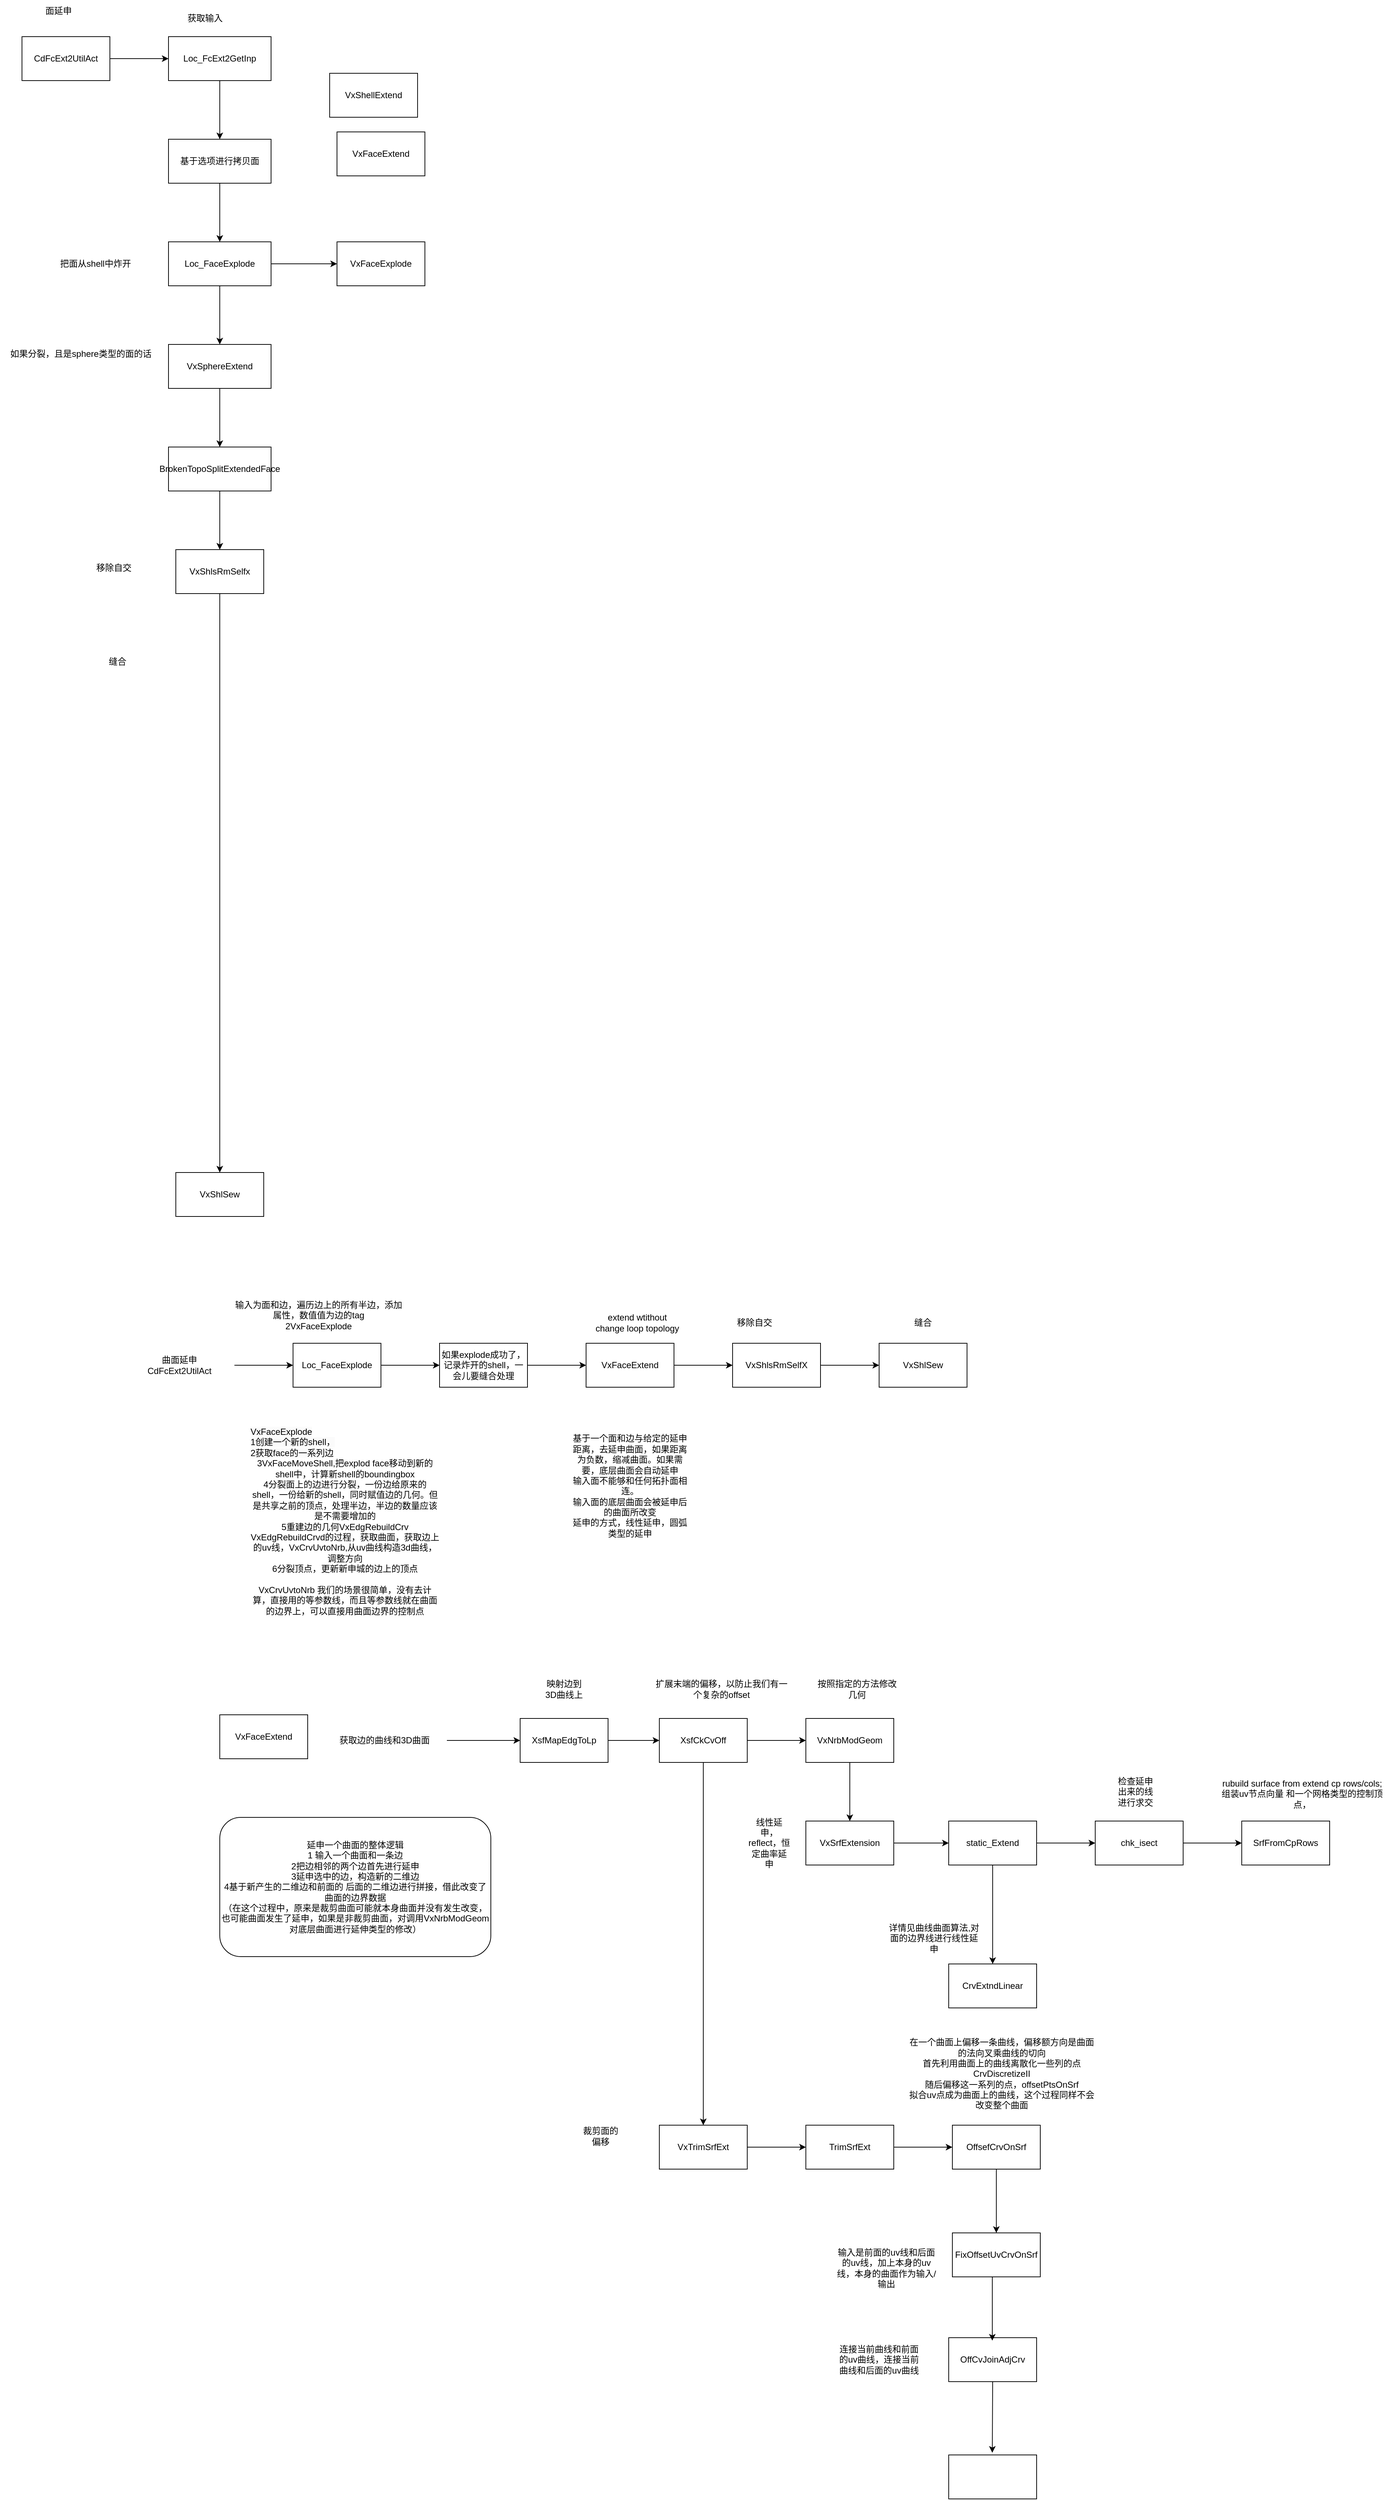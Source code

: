 <mxfile version="26.1.1">
  <diagram name="第 1 页" id="YE1NN4_8z4oJuWLOnsad">
    <mxGraphModel dx="954" dy="558" grid="1" gridSize="10" guides="1" tooltips="1" connect="1" arrows="1" fold="1" page="1" pageScale="1" pageWidth="827" pageHeight="1169" math="0" shadow="0">
      <root>
        <mxCell id="0" />
        <mxCell id="1" parent="0" />
        <mxCell id="noKRLqwYjJ5FsBkZodus-4" value="" style="edgeStyle=orthogonalEdgeStyle;rounded=0;orthogonalLoop=1;jettySize=auto;html=1;" parent="1" source="noKRLqwYjJ5FsBkZodus-1" target="noKRLqwYjJ5FsBkZodus-3" edge="1">
          <mxGeometry relative="1" as="geometry" />
        </mxCell>
        <mxCell id="noKRLqwYjJ5FsBkZodus-1" value="CdFcExt2UtilAct" style="rounded=0;whiteSpace=wrap;html=1;" parent="1" vertex="1">
          <mxGeometry x="230" y="510" width="120" height="60" as="geometry" />
        </mxCell>
        <mxCell id="noKRLqwYjJ5FsBkZodus-2" value="面延申" style="text;html=1;align=center;verticalAlign=middle;whiteSpace=wrap;rounded=0;" parent="1" vertex="1">
          <mxGeometry x="250" y="460" width="60" height="30" as="geometry" />
        </mxCell>
        <mxCell id="noKRLqwYjJ5FsBkZodus-7" value="" style="edgeStyle=orthogonalEdgeStyle;rounded=0;orthogonalLoop=1;jettySize=auto;html=1;" parent="1" source="noKRLqwYjJ5FsBkZodus-3" target="noKRLqwYjJ5FsBkZodus-6" edge="1">
          <mxGeometry relative="1" as="geometry" />
        </mxCell>
        <mxCell id="noKRLqwYjJ5FsBkZodus-3" value="Loc_FcExt2GetInp" style="rounded=0;whiteSpace=wrap;html=1;" parent="1" vertex="1">
          <mxGeometry x="430" y="510" width="140" height="60" as="geometry" />
        </mxCell>
        <mxCell id="noKRLqwYjJ5FsBkZodus-5" value="获取输入" style="text;html=1;align=center;verticalAlign=middle;whiteSpace=wrap;rounded=0;" parent="1" vertex="1">
          <mxGeometry x="450" y="470" width="60" height="30" as="geometry" />
        </mxCell>
        <mxCell id="noKRLqwYjJ5FsBkZodus-9" value="" style="edgeStyle=orthogonalEdgeStyle;rounded=0;orthogonalLoop=1;jettySize=auto;html=1;" parent="1" source="noKRLqwYjJ5FsBkZodus-6" target="noKRLqwYjJ5FsBkZodus-8" edge="1">
          <mxGeometry relative="1" as="geometry" />
        </mxCell>
        <mxCell id="noKRLqwYjJ5FsBkZodus-6" value="基于选项进行拷贝面" style="rounded=0;whiteSpace=wrap;html=1;" parent="1" vertex="1">
          <mxGeometry x="430" y="650" width="140" height="60" as="geometry" />
        </mxCell>
        <mxCell id="1p5-gOFzWiG01Fi2R5Ht-2" value="" style="edgeStyle=orthogonalEdgeStyle;rounded=0;orthogonalLoop=1;jettySize=auto;html=1;" edge="1" parent="1" source="noKRLqwYjJ5FsBkZodus-8" target="1p5-gOFzWiG01Fi2R5Ht-1">
          <mxGeometry relative="1" as="geometry" />
        </mxCell>
        <mxCell id="1p5-gOFzWiG01Fi2R5Ht-13" value="" style="edgeStyle=orthogonalEdgeStyle;rounded=0;orthogonalLoop=1;jettySize=auto;html=1;" edge="1" parent="1" source="noKRLqwYjJ5FsBkZodus-8" target="1p5-gOFzWiG01Fi2R5Ht-12">
          <mxGeometry relative="1" as="geometry" />
        </mxCell>
        <mxCell id="noKRLqwYjJ5FsBkZodus-8" value="Loc_FaceExplode" style="rounded=0;whiteSpace=wrap;html=1;" parent="1" vertex="1">
          <mxGeometry x="430" y="790" width="140" height="60" as="geometry" />
        </mxCell>
        <mxCell id="noKRLqwYjJ5FsBkZodus-10" value="把面从shell中炸开" style="text;html=1;align=center;verticalAlign=middle;resizable=0;points=[];autosize=1;strokeColor=none;fillColor=none;" parent="1" vertex="1">
          <mxGeometry x="270" y="805" width="120" height="30" as="geometry" />
        </mxCell>
        <mxCell id="noKRLqwYjJ5FsBkZodus-11" value="VxShellExtend" style="whiteSpace=wrap;html=1;" parent="1" vertex="1">
          <mxGeometry x="650" y="560" width="120" height="60" as="geometry" />
        </mxCell>
        <mxCell id="noKRLqwYjJ5FsBkZodus-12" value="VxFaceExtend" style="whiteSpace=wrap;html=1;" parent="1" vertex="1">
          <mxGeometry x="660" y="640" width="120" height="60" as="geometry" />
        </mxCell>
        <mxCell id="1p5-gOFzWiG01Fi2R5Ht-4" value="" style="edgeStyle=orthogonalEdgeStyle;rounded=0;orthogonalLoop=1;jettySize=auto;html=1;" edge="1" parent="1" source="1p5-gOFzWiG01Fi2R5Ht-1" target="1p5-gOFzWiG01Fi2R5Ht-3">
          <mxGeometry relative="1" as="geometry" />
        </mxCell>
        <mxCell id="1p5-gOFzWiG01Fi2R5Ht-1" value="VxSphereExtend" style="rounded=0;whiteSpace=wrap;html=1;" vertex="1" parent="1">
          <mxGeometry x="430" y="930" width="140" height="60" as="geometry" />
        </mxCell>
        <mxCell id="1p5-gOFzWiG01Fi2R5Ht-6" value="" style="edgeStyle=orthogonalEdgeStyle;rounded=0;orthogonalLoop=1;jettySize=auto;html=1;" edge="1" parent="1" source="1p5-gOFzWiG01Fi2R5Ht-3" target="1p5-gOFzWiG01Fi2R5Ht-5">
          <mxGeometry relative="1" as="geometry" />
        </mxCell>
        <mxCell id="1p5-gOFzWiG01Fi2R5Ht-3" value="BrokenTopoSplitExtendedFace" style="rounded=0;whiteSpace=wrap;html=1;" vertex="1" parent="1">
          <mxGeometry x="430" y="1070" width="140" height="60" as="geometry" />
        </mxCell>
        <mxCell id="1p5-gOFzWiG01Fi2R5Ht-9" value="" style="edgeStyle=orthogonalEdgeStyle;rounded=0;orthogonalLoop=1;jettySize=auto;html=1;" edge="1" parent="1" source="1p5-gOFzWiG01Fi2R5Ht-5" target="1p5-gOFzWiG01Fi2R5Ht-8">
          <mxGeometry relative="1" as="geometry" />
        </mxCell>
        <mxCell id="1p5-gOFzWiG01Fi2R5Ht-5" value="VxShlsRmSelfx" style="rounded=0;whiteSpace=wrap;html=1;" vertex="1" parent="1">
          <mxGeometry x="440" y="1210" width="120" height="60" as="geometry" />
        </mxCell>
        <mxCell id="1p5-gOFzWiG01Fi2R5Ht-7" value="移除自交" style="text;html=1;align=center;verticalAlign=middle;resizable=0;points=[];autosize=1;strokeColor=none;fillColor=none;" vertex="1" parent="1">
          <mxGeometry x="320" y="1220" width="70" height="30" as="geometry" />
        </mxCell>
        <mxCell id="1p5-gOFzWiG01Fi2R5Ht-8" value="VxShlSew" style="rounded=0;whiteSpace=wrap;html=1;" vertex="1" parent="1">
          <mxGeometry x="440" y="2060" width="120" height="60" as="geometry" />
        </mxCell>
        <mxCell id="1p5-gOFzWiG01Fi2R5Ht-10" value="缝合" style="text;html=1;align=center;verticalAlign=middle;resizable=0;points=[];autosize=1;strokeColor=none;fillColor=none;" vertex="1" parent="1">
          <mxGeometry x="335" y="1348" width="50" height="30" as="geometry" />
        </mxCell>
        <mxCell id="1p5-gOFzWiG01Fi2R5Ht-11" value="如果分裂，且是sphere类型的面的话" style="text;html=1;align=center;verticalAlign=middle;resizable=0;points=[];autosize=1;strokeColor=none;fillColor=none;" vertex="1" parent="1">
          <mxGeometry x="200" y="928" width="220" height="30" as="geometry" />
        </mxCell>
        <mxCell id="1p5-gOFzWiG01Fi2R5Ht-12" value="VxFaceExplode" style="whiteSpace=wrap;html=1;rounded=0;" vertex="1" parent="1">
          <mxGeometry x="660" y="790" width="120" height="60" as="geometry" />
        </mxCell>
        <mxCell id="1p5-gOFzWiG01Fi2R5Ht-14" value="" style="edgeStyle=orthogonalEdgeStyle;rounded=0;orthogonalLoop=1;jettySize=auto;html=1;" edge="1" parent="1" source="1p5-gOFzWiG01Fi2R5Ht-15" target="1p5-gOFzWiG01Fi2R5Ht-18">
          <mxGeometry relative="1" as="geometry" />
        </mxCell>
        <mxCell id="1p5-gOFzWiG01Fi2R5Ht-15" value="曲面延申&lt;div&gt;CdFcExt2UtilAct&lt;/div&gt;" style="text;html=1;align=center;verticalAlign=middle;whiteSpace=wrap;rounded=0;" vertex="1" parent="1">
          <mxGeometry x="370" y="2308" width="150" height="30" as="geometry" />
        </mxCell>
        <mxCell id="1p5-gOFzWiG01Fi2R5Ht-17" value="" style="edgeStyle=orthogonalEdgeStyle;rounded=0;orthogonalLoop=1;jettySize=auto;html=1;" edge="1" parent="1" source="1p5-gOFzWiG01Fi2R5Ht-18" target="1p5-gOFzWiG01Fi2R5Ht-22">
          <mxGeometry relative="1" as="geometry" />
        </mxCell>
        <mxCell id="1p5-gOFzWiG01Fi2R5Ht-18" value="Loc_FaceExplode" style="whiteSpace=wrap;html=1;" vertex="1" parent="1">
          <mxGeometry x="600" y="2293" width="120" height="60" as="geometry" />
        </mxCell>
        <mxCell id="1p5-gOFzWiG01Fi2R5Ht-19" value="输入为面和边，遍历边上的所有半边，添加属性，数值值为边的tag&lt;div&gt;2VxFaceExplode&lt;/div&gt;" style="text;html=1;align=center;verticalAlign=middle;whiteSpace=wrap;rounded=0;" vertex="1" parent="1">
          <mxGeometry x="520" y="2240" width="230" height="30" as="geometry" />
        </mxCell>
        <mxCell id="1p5-gOFzWiG01Fi2R5Ht-20" value="&lt;span style=&quot;color: rgb(0, 0, 0); font-family: Helvetica; font-size: 12px; font-style: normal; font-variant-ligatures: normal; font-variant-caps: normal; font-weight: 400; letter-spacing: normal; orphans: 2; text-align: center; text-indent: 0px; text-transform: none; widows: 2; word-spacing: 0px; -webkit-text-stroke-width: 0px; white-space: normal; background-color: rgb(251, 251, 251); text-decoration-thickness: initial; text-decoration-style: initial; text-decoration-color: initial; float: none; display: inline !important;&quot;&gt;VxFaceExplode&lt;/span&gt;&lt;div&gt;&lt;span style=&quot;color: rgb(0, 0, 0); font-family: Helvetica; font-size: 12px; font-style: normal; font-variant-ligatures: normal; font-variant-caps: normal; font-weight: 400; letter-spacing: normal; orphans: 2; text-align: center; text-indent: 0px; text-transform: none; widows: 2; word-spacing: 0px; -webkit-text-stroke-width: 0px; white-space: normal; background-color: rgb(251, 251, 251); text-decoration-thickness: initial; text-decoration-style: initial; text-decoration-color: initial; float: none; display: inline !important;&quot;&gt;1创建一个新的shell，&lt;/span&gt;&lt;/div&gt;&lt;div&gt;&lt;span style=&quot;color: rgb(0, 0, 0); font-family: Helvetica; font-size: 12px; font-style: normal; font-variant-ligatures: normal; font-variant-caps: normal; font-weight: 400; letter-spacing: normal; orphans: 2; text-align: center; text-indent: 0px; text-transform: none; widows: 2; word-spacing: 0px; -webkit-text-stroke-width: 0px; white-space: normal; background-color: rgb(251, 251, 251); text-decoration-thickness: initial; text-decoration-style: initial; text-decoration-color: initial; float: none; display: inline !important;&quot;&gt;2获取face的一系列边&lt;/span&gt;&lt;/div&gt;&lt;div style=&quot;text-align: center;&quot;&gt;3VxFaceMoveShell,把explod face移动到新的shell中，计算新shell的boundingbox&lt;/div&gt;&lt;div style=&quot;text-align: center;&quot;&gt;4分裂面上的边进行分裂，一份边给原来的shell，一份给新的shell，同时赋值边的几何。但是共享之前的顶点，处理半边，半边的数量应该是不需要增加的&lt;/div&gt;&lt;div style=&quot;text-align: center;&quot;&gt;5重建边的几何VxEdgRebuildCrv&lt;/div&gt;&lt;div style=&quot;text-align: center;&quot;&gt;VxEdgRebuildCrvd的过程，获取曲面，获取边上的uv线，VxCrvUvtoNrb,从uv曲线构造3d曲线，调整方向&lt;/div&gt;&lt;div style=&quot;text-align: center;&quot;&gt;6分裂顶点，更新新申城的边上的顶点&lt;/div&gt;&lt;div style=&quot;text-align: center;&quot;&gt;&lt;br&gt;&lt;/div&gt;&lt;div style=&quot;text-align: center;&quot;&gt;VxCrvUvtoNrb 我们的场景很简单，没有去计算，直接用的等参数线，而且等参数线就在曲面的边界上，可以直接用曲面边界的控制点&lt;/div&gt;" style="text;whiteSpace=wrap;html=1;fillColor=default;" vertex="1" parent="1">
          <mxGeometry x="540" y="2400" width="260" height="260" as="geometry" />
        </mxCell>
        <mxCell id="1p5-gOFzWiG01Fi2R5Ht-21" value="" style="edgeStyle=orthogonalEdgeStyle;rounded=0;orthogonalLoop=1;jettySize=auto;html=1;" edge="1" parent="1" source="1p5-gOFzWiG01Fi2R5Ht-22" target="1p5-gOFzWiG01Fi2R5Ht-24">
          <mxGeometry relative="1" as="geometry" />
        </mxCell>
        <mxCell id="1p5-gOFzWiG01Fi2R5Ht-22" value="如果explode成功了，记录炸开的shell，一会儿要缝合处理" style="whiteSpace=wrap;html=1;" vertex="1" parent="1">
          <mxGeometry x="800" y="2293" width="120" height="60" as="geometry" />
        </mxCell>
        <mxCell id="1p5-gOFzWiG01Fi2R5Ht-23" value="" style="edgeStyle=orthogonalEdgeStyle;rounded=0;orthogonalLoop=1;jettySize=auto;html=1;" edge="1" parent="1" source="1p5-gOFzWiG01Fi2R5Ht-24" target="1p5-gOFzWiG01Fi2R5Ht-28">
          <mxGeometry relative="1" as="geometry" />
        </mxCell>
        <mxCell id="1p5-gOFzWiG01Fi2R5Ht-24" value="VxFaceExtend" style="whiteSpace=wrap;html=1;" vertex="1" parent="1">
          <mxGeometry x="1000" y="2293" width="120" height="60" as="geometry" />
        </mxCell>
        <mxCell id="1p5-gOFzWiG01Fi2R5Ht-25" value="extend wtithout change loop topology" style="text;html=1;align=center;verticalAlign=middle;whiteSpace=wrap;rounded=0;" vertex="1" parent="1">
          <mxGeometry x="1010" y="2250" width="120" height="30" as="geometry" />
        </mxCell>
        <mxCell id="1p5-gOFzWiG01Fi2R5Ht-26" value="基于一个面和边与给定的延申距离，去延申曲面，如果距离为负数，缩减曲面。如果需要，底层曲面会自动延申&lt;div&gt;输入面不能够和任何拓扑面相连。&lt;/div&gt;&lt;div&gt;输入面的底层曲面会被延申后的曲面所改变&lt;/div&gt;&lt;div&gt;延申的方式，线性延申，圆弧类型的延申&lt;/div&gt;&lt;div&gt;&lt;br&gt;&lt;/div&gt;" style="text;html=1;align=center;verticalAlign=middle;whiteSpace=wrap;rounded=0;fillColor=default;" vertex="1" parent="1">
          <mxGeometry x="980" y="2420" width="160" height="150" as="geometry" />
        </mxCell>
        <mxCell id="1p5-gOFzWiG01Fi2R5Ht-27" value="" style="edgeStyle=orthogonalEdgeStyle;rounded=0;orthogonalLoop=1;jettySize=auto;html=1;" edge="1" parent="1" source="1p5-gOFzWiG01Fi2R5Ht-28" target="1p5-gOFzWiG01Fi2R5Ht-30">
          <mxGeometry relative="1" as="geometry" />
        </mxCell>
        <mxCell id="1p5-gOFzWiG01Fi2R5Ht-28" value="VxShlsRmSelfX" style="whiteSpace=wrap;html=1;" vertex="1" parent="1">
          <mxGeometry x="1200" y="2293" width="120" height="60" as="geometry" />
        </mxCell>
        <mxCell id="1p5-gOFzWiG01Fi2R5Ht-29" value="移除自交" style="text;html=1;align=center;verticalAlign=middle;whiteSpace=wrap;rounded=0;" vertex="1" parent="1">
          <mxGeometry x="1200" y="2250" width="60" height="30" as="geometry" />
        </mxCell>
        <mxCell id="1p5-gOFzWiG01Fi2R5Ht-30" value="VxShlSew" style="whiteSpace=wrap;html=1;" vertex="1" parent="1">
          <mxGeometry x="1400" y="2293" width="120" height="60" as="geometry" />
        </mxCell>
        <mxCell id="1p5-gOFzWiG01Fi2R5Ht-31" value="缝合" style="text;html=1;align=center;verticalAlign=middle;whiteSpace=wrap;rounded=0;" vertex="1" parent="1">
          <mxGeometry x="1430" y="2250" width="60" height="30" as="geometry" />
        </mxCell>
        <mxCell id="1p5-gOFzWiG01Fi2R5Ht-32" value="VxFaceExtend" style="whiteSpace=wrap;html=1;" vertex="1" parent="1">
          <mxGeometry x="500" y="2800" width="120" height="60" as="geometry" />
        </mxCell>
        <mxCell id="1p5-gOFzWiG01Fi2R5Ht-33" value="" style="edgeStyle=orthogonalEdgeStyle;rounded=0;orthogonalLoop=1;jettySize=auto;html=1;" edge="1" parent="1" source="1p5-gOFzWiG01Fi2R5Ht-34" target="1p5-gOFzWiG01Fi2R5Ht-36">
          <mxGeometry relative="1" as="geometry" />
        </mxCell>
        <mxCell id="1p5-gOFzWiG01Fi2R5Ht-34" value="获取边的曲线和3D曲面" style="text;html=1;align=center;verticalAlign=middle;whiteSpace=wrap;rounded=0;" vertex="1" parent="1">
          <mxGeometry x="640" y="2820" width="170" height="30" as="geometry" />
        </mxCell>
        <mxCell id="1p5-gOFzWiG01Fi2R5Ht-35" value="" style="edgeStyle=orthogonalEdgeStyle;rounded=0;orthogonalLoop=1;jettySize=auto;html=1;" edge="1" parent="1" source="1p5-gOFzWiG01Fi2R5Ht-36" target="1p5-gOFzWiG01Fi2R5Ht-40">
          <mxGeometry relative="1" as="geometry" />
        </mxCell>
        <mxCell id="1p5-gOFzWiG01Fi2R5Ht-36" value="XsfMapEdgToLp" style="rounded=0;whiteSpace=wrap;html=1;" vertex="1" parent="1">
          <mxGeometry x="910" y="2805" width="120" height="60" as="geometry" />
        </mxCell>
        <mxCell id="1p5-gOFzWiG01Fi2R5Ht-37" value="映射边到3D曲线上" style="text;html=1;align=center;verticalAlign=middle;whiteSpace=wrap;rounded=0;" vertex="1" parent="1">
          <mxGeometry x="940" y="2750" width="60" height="30" as="geometry" />
        </mxCell>
        <mxCell id="1p5-gOFzWiG01Fi2R5Ht-38" value="" style="edgeStyle=orthogonalEdgeStyle;rounded=0;orthogonalLoop=1;jettySize=auto;html=1;" edge="1" parent="1" source="1p5-gOFzWiG01Fi2R5Ht-40" target="1p5-gOFzWiG01Fi2R5Ht-43">
          <mxGeometry relative="1" as="geometry" />
        </mxCell>
        <mxCell id="1p5-gOFzWiG01Fi2R5Ht-39" value="" style="edgeStyle=orthogonalEdgeStyle;rounded=0;orthogonalLoop=1;jettySize=auto;html=1;" edge="1" parent="1" source="1p5-gOFzWiG01Fi2R5Ht-40" target="1p5-gOFzWiG01Fi2R5Ht-59">
          <mxGeometry relative="1" as="geometry" />
        </mxCell>
        <mxCell id="1p5-gOFzWiG01Fi2R5Ht-40" value="XsfCkCvOff" style="rounded=0;whiteSpace=wrap;html=1;" vertex="1" parent="1">
          <mxGeometry x="1100" y="2805" width="120" height="60" as="geometry" />
        </mxCell>
        <mxCell id="1p5-gOFzWiG01Fi2R5Ht-41" value="扩展末端的偏移，以防止我们有一个复杂的offset" style="text;html=1;align=center;verticalAlign=middle;whiteSpace=wrap;rounded=0;" vertex="1" parent="1">
          <mxGeometry x="1090" y="2750" width="190" height="30" as="geometry" />
        </mxCell>
        <mxCell id="1p5-gOFzWiG01Fi2R5Ht-42" value="" style="edgeStyle=orthogonalEdgeStyle;rounded=0;orthogonalLoop=1;jettySize=auto;html=1;" edge="1" parent="1" source="1p5-gOFzWiG01Fi2R5Ht-43" target="1p5-gOFzWiG01Fi2R5Ht-46">
          <mxGeometry relative="1" as="geometry" />
        </mxCell>
        <mxCell id="1p5-gOFzWiG01Fi2R5Ht-43" value="VxNrbModGeom" style="whiteSpace=wrap;html=1;rounded=0;" vertex="1" parent="1">
          <mxGeometry x="1300" y="2805" width="120" height="60" as="geometry" />
        </mxCell>
        <mxCell id="1p5-gOFzWiG01Fi2R5Ht-44" value="按照指定的方法修改几何" style="text;html=1;align=center;verticalAlign=middle;whiteSpace=wrap;rounded=0;" vertex="1" parent="1">
          <mxGeometry x="1310" y="2750" width="120" height="30" as="geometry" />
        </mxCell>
        <mxCell id="1p5-gOFzWiG01Fi2R5Ht-45" value="" style="edgeStyle=orthogonalEdgeStyle;rounded=0;orthogonalLoop=1;jettySize=auto;html=1;" edge="1" parent="1" source="1p5-gOFzWiG01Fi2R5Ht-46" target="1p5-gOFzWiG01Fi2R5Ht-50">
          <mxGeometry relative="1" as="geometry" />
        </mxCell>
        <mxCell id="1p5-gOFzWiG01Fi2R5Ht-46" value="VxSrfExtension" style="rounded=0;whiteSpace=wrap;html=1;" vertex="1" parent="1">
          <mxGeometry x="1300" y="2945" width="120" height="60" as="geometry" />
        </mxCell>
        <mxCell id="1p5-gOFzWiG01Fi2R5Ht-47" value="线性延申，reflect，恒定曲率延申" style="text;html=1;align=center;verticalAlign=middle;whiteSpace=wrap;rounded=0;" vertex="1" parent="1">
          <mxGeometry x="1220" y="2960" width="60" height="30" as="geometry" />
        </mxCell>
        <mxCell id="1p5-gOFzWiG01Fi2R5Ht-48" value="" style="edgeStyle=orthogonalEdgeStyle;rounded=0;orthogonalLoop=1;jettySize=auto;html=1;" edge="1" parent="1" source="1p5-gOFzWiG01Fi2R5Ht-50" target="1p5-gOFzWiG01Fi2R5Ht-51">
          <mxGeometry relative="1" as="geometry" />
        </mxCell>
        <mxCell id="1p5-gOFzWiG01Fi2R5Ht-49" value="" style="edgeStyle=orthogonalEdgeStyle;rounded=0;orthogonalLoop=1;jettySize=auto;html=1;" edge="1" parent="1" source="1p5-gOFzWiG01Fi2R5Ht-50" target="1p5-gOFzWiG01Fi2R5Ht-54">
          <mxGeometry relative="1" as="geometry" />
        </mxCell>
        <mxCell id="1p5-gOFzWiG01Fi2R5Ht-50" value="static_Extend" style="rounded=0;whiteSpace=wrap;html=1;" vertex="1" parent="1">
          <mxGeometry x="1495" y="2945" width="120" height="60" as="geometry" />
        </mxCell>
        <mxCell id="1p5-gOFzWiG01Fi2R5Ht-51" value="CrvExtndLinear" style="whiteSpace=wrap;html=1;rounded=0;" vertex="1" parent="1">
          <mxGeometry x="1495" y="3140" width="120" height="60" as="geometry" />
        </mxCell>
        <mxCell id="1p5-gOFzWiG01Fi2R5Ht-52" value="详情见曲线曲面算法,对面的边界线进行线性延申" style="text;html=1;align=center;verticalAlign=middle;whiteSpace=wrap;rounded=0;" vertex="1" parent="1">
          <mxGeometry x="1410" y="3090" width="130" height="30" as="geometry" />
        </mxCell>
        <mxCell id="1p5-gOFzWiG01Fi2R5Ht-53" value="" style="edgeStyle=orthogonalEdgeStyle;rounded=0;orthogonalLoop=1;jettySize=auto;html=1;" edge="1" parent="1" source="1p5-gOFzWiG01Fi2R5Ht-54" target="1p5-gOFzWiG01Fi2R5Ht-56">
          <mxGeometry relative="1" as="geometry" />
        </mxCell>
        <mxCell id="1p5-gOFzWiG01Fi2R5Ht-54" value="chk_isect" style="whiteSpace=wrap;html=1;rounded=0;" vertex="1" parent="1">
          <mxGeometry x="1695" y="2945" width="120" height="60" as="geometry" />
        </mxCell>
        <mxCell id="1p5-gOFzWiG01Fi2R5Ht-55" value="检查延申出来的线进行求交" style="text;html=1;align=center;verticalAlign=middle;whiteSpace=wrap;rounded=0;" vertex="1" parent="1">
          <mxGeometry x="1720" y="2890" width="60" height="30" as="geometry" />
        </mxCell>
        <mxCell id="1p5-gOFzWiG01Fi2R5Ht-56" value="SrfFromCpRows" style="whiteSpace=wrap;html=1;rounded=0;" vertex="1" parent="1">
          <mxGeometry x="1895" y="2945" width="120" height="60" as="geometry" />
        </mxCell>
        <mxCell id="1p5-gOFzWiG01Fi2R5Ht-57" value="rubuild surface from extend cp rows/cols;&lt;div&gt;组装uv节点向量 和一个网格类型的控制顶点，&lt;/div&gt;" style="text;html=1;align=center;verticalAlign=middle;whiteSpace=wrap;rounded=0;" vertex="1" parent="1">
          <mxGeometry x="1860" y="2893" width="235" height="30" as="geometry" />
        </mxCell>
        <mxCell id="1p5-gOFzWiG01Fi2R5Ht-58" value="" style="edgeStyle=orthogonalEdgeStyle;rounded=0;orthogonalLoop=1;jettySize=auto;html=1;" edge="1" parent="1" source="1p5-gOFzWiG01Fi2R5Ht-59" target="1p5-gOFzWiG01Fi2R5Ht-62">
          <mxGeometry relative="1" as="geometry" />
        </mxCell>
        <mxCell id="1p5-gOFzWiG01Fi2R5Ht-59" value="VxTrimSrfExt" style="rounded=0;whiteSpace=wrap;html=1;" vertex="1" parent="1">
          <mxGeometry x="1100" y="3360" width="120" height="60" as="geometry" />
        </mxCell>
        <mxCell id="1p5-gOFzWiG01Fi2R5Ht-60" value="裁剪面的偏移" style="text;html=1;align=center;verticalAlign=middle;whiteSpace=wrap;rounded=0;" vertex="1" parent="1">
          <mxGeometry x="990" y="3360" width="60" height="30" as="geometry" />
        </mxCell>
        <mxCell id="1p5-gOFzWiG01Fi2R5Ht-61" value="" style="edgeStyle=orthogonalEdgeStyle;rounded=0;orthogonalLoop=1;jettySize=auto;html=1;" edge="1" parent="1" source="1p5-gOFzWiG01Fi2R5Ht-62" target="1p5-gOFzWiG01Fi2R5Ht-63">
          <mxGeometry relative="1" as="geometry" />
        </mxCell>
        <mxCell id="1p5-gOFzWiG01Fi2R5Ht-62" value="TrimSrfExt" style="whiteSpace=wrap;html=1;rounded=0;" vertex="1" parent="1">
          <mxGeometry x="1300" y="3360" width="120" height="60" as="geometry" />
        </mxCell>
        <mxCell id="1p5-gOFzWiG01Fi2R5Ht-63" value="OffsefCrvOnSrf" style="whiteSpace=wrap;html=1;rounded=0;" vertex="1" parent="1">
          <mxGeometry x="1500" y="3360" width="120" height="60" as="geometry" />
        </mxCell>
        <mxCell id="1p5-gOFzWiG01Fi2R5Ht-64" value="在一个曲面上偏移一条曲线，偏移额方向是曲面的法向叉乘曲线的切向&lt;div&gt;首先利用曲面上的曲线离散化一些列的点CrvDiscretizeII&lt;/div&gt;&lt;div&gt;随后偏移这一系列的点，offsetPtsOnSrf&lt;/div&gt;&lt;div&gt;拟合uv点成为曲面上的曲线，这个过程同样不会改变整个曲面&lt;/div&gt;" style="text;html=1;align=center;verticalAlign=middle;whiteSpace=wrap;rounded=0;" vertex="1" parent="1">
          <mxGeometry x="1440" y="3240" width="255" height="100" as="geometry" />
        </mxCell>
        <mxCell id="1p5-gOFzWiG01Fi2R5Ht-65" value="" style="endArrow=classic;html=1;rounded=0;entryX=0.5;entryY=0;entryDx=0;entryDy=0;" edge="1" parent="1" target="1p5-gOFzWiG01Fi2R5Ht-66">
          <mxGeometry width="50" height="50" relative="1" as="geometry">
            <mxPoint x="1560" y="3420" as="sourcePoint" />
            <mxPoint x="1550" y="3500" as="targetPoint" />
          </mxGeometry>
        </mxCell>
        <mxCell id="1p5-gOFzWiG01Fi2R5Ht-66" value="FixOffsetUvCrvOnSrf" style="rounded=0;whiteSpace=wrap;html=1;" vertex="1" parent="1">
          <mxGeometry x="1500" y="3507" width="120" height="60" as="geometry" />
        </mxCell>
        <mxCell id="1p5-gOFzWiG01Fi2R5Ht-67" value="输入是前面的uv线和后面的uv线，加上本身的uv线，本身的曲面作为输入/输出" style="text;html=1;align=center;verticalAlign=middle;whiteSpace=wrap;rounded=0;" vertex="1" parent="1">
          <mxGeometry x="1340" y="3530" width="140" height="50" as="geometry" />
        </mxCell>
        <mxCell id="1p5-gOFzWiG01Fi2R5Ht-68" value="OffCvJoinAdjCrv" style="rounded=0;whiteSpace=wrap;html=1;" vertex="1" parent="1">
          <mxGeometry x="1495" y="3650" width="120" height="60" as="geometry" />
        </mxCell>
        <mxCell id="1p5-gOFzWiG01Fi2R5Ht-69" value="" style="rounded=0;whiteSpace=wrap;html=1;" vertex="1" parent="1">
          <mxGeometry x="1495" y="3810" width="120" height="60" as="geometry" />
        </mxCell>
        <mxCell id="1p5-gOFzWiG01Fi2R5Ht-70" value="" style="endArrow=classic;html=1;rounded=0;entryX=0.5;entryY=0;entryDx=0;entryDy=0;" edge="1" parent="1">
          <mxGeometry width="50" height="50" relative="1" as="geometry">
            <mxPoint x="1554.5" y="3567" as="sourcePoint" />
            <mxPoint x="1554.5" y="3654" as="targetPoint" />
          </mxGeometry>
        </mxCell>
        <mxCell id="1p5-gOFzWiG01Fi2R5Ht-71" value="" style="endArrow=classic;html=1;rounded=0;entryX=0.5;entryY=0;entryDx=0;entryDy=0;exitX=0.5;exitY=1;exitDx=0;exitDy=0;" edge="1" parent="1" source="1p5-gOFzWiG01Fi2R5Ht-68">
          <mxGeometry width="50" height="50" relative="1" as="geometry">
            <mxPoint x="1554.5" y="3720" as="sourcePoint" />
            <mxPoint x="1554.5" y="3807" as="targetPoint" />
          </mxGeometry>
        </mxCell>
        <mxCell id="1p5-gOFzWiG01Fi2R5Ht-72" value="连接当前曲线和前面的uv曲线，连接当前曲线和后面的uv曲线" style="text;html=1;align=center;verticalAlign=middle;whiteSpace=wrap;rounded=0;" vertex="1" parent="1">
          <mxGeometry x="1340" y="3665" width="120" height="30" as="geometry" />
        </mxCell>
        <mxCell id="1p5-gOFzWiG01Fi2R5Ht-73" value="延申一个曲面的整体逻辑&lt;div&gt;1 输入一个曲面和一条边&lt;/div&gt;&lt;div&gt;2把边相邻的两个边首先进行延申&lt;/div&gt;&lt;div&gt;3延申选中的边，构造新的二维边&lt;/div&gt;&lt;div&gt;4基于新产生的二维边和前面的 后面的二维边进行拼接，借此改变了曲面的边界数据&lt;/div&gt;&lt;div&gt;（在这个过程中，原来是裁剪曲面可能就本身曲面并没有发生改变，也可能曲面发生了延申，如果是非裁剪曲面，对调用VxNrbModGeom 对底层曲面进行延伸类型的修改）&lt;/div&gt;" style="rounded=1;whiteSpace=wrap;html=1;" vertex="1" parent="1">
          <mxGeometry x="500" y="2940" width="370" height="190" as="geometry" />
        </mxCell>
      </root>
    </mxGraphModel>
  </diagram>
</mxfile>
